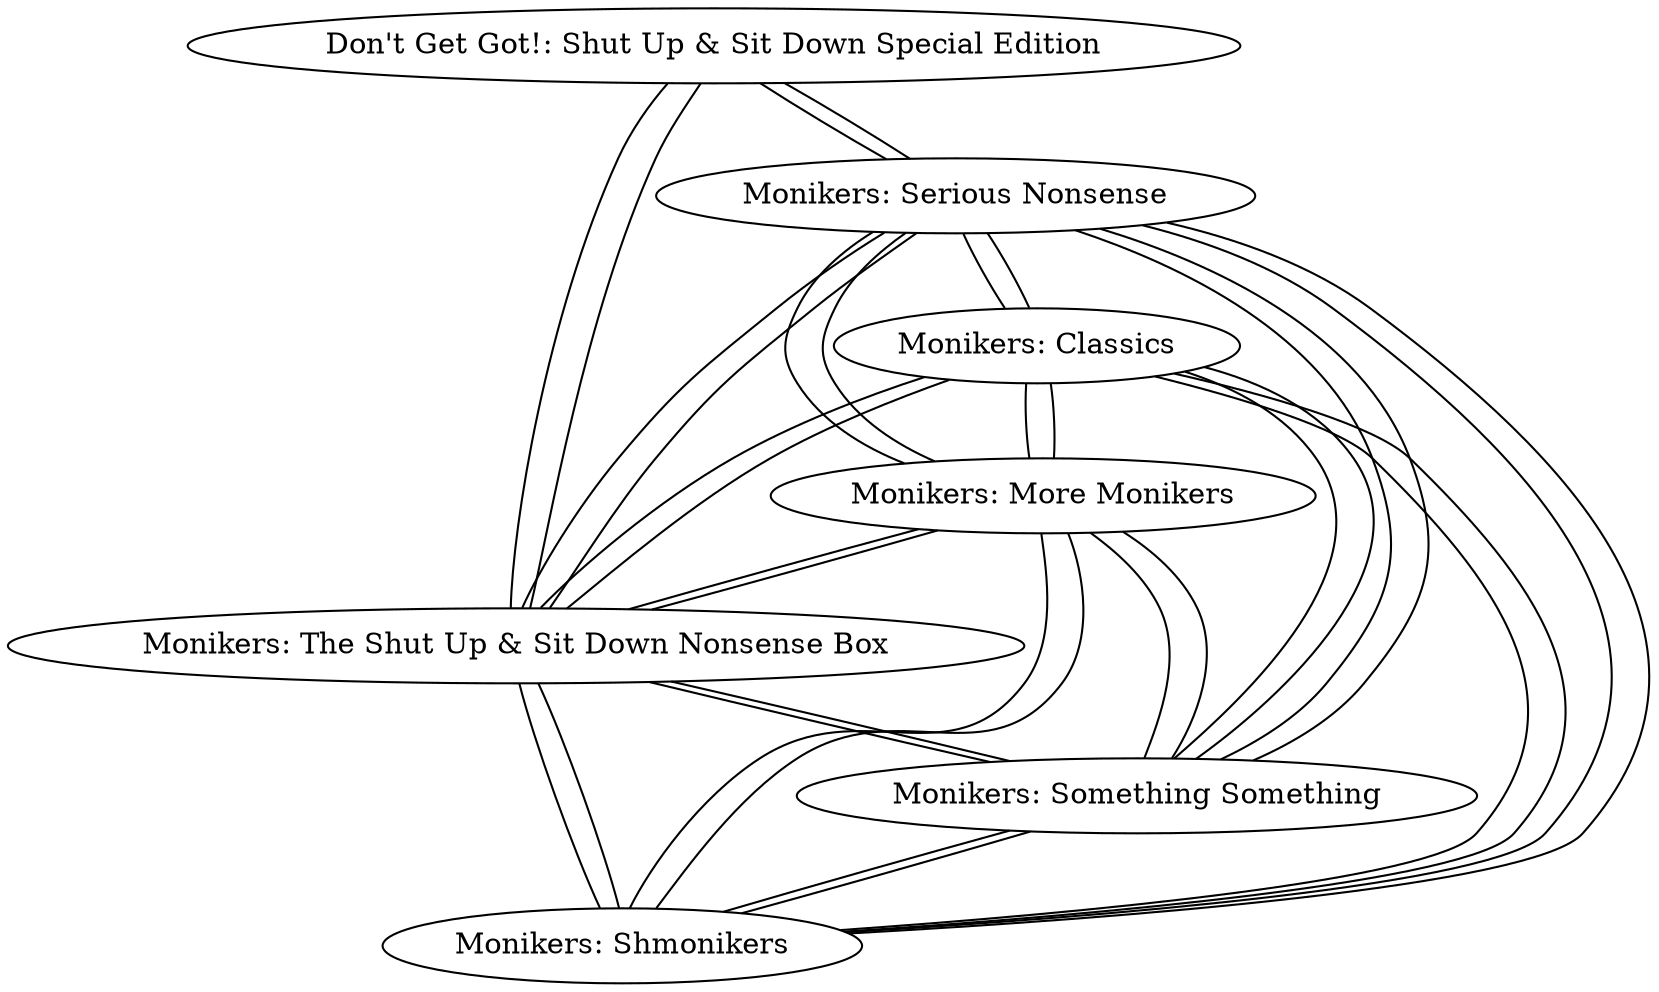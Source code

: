 /* Created by igraph 0.10.13-111-g3dd336a4e */
graph {
  0 [
    label="Monikers: Shmonikers"
    id=179448
  ];
  1 [
    label="Monikers: Something Something"
    id=195709
  ];
  2 [
    label="Monikers: The Shut Up & Sit Down Nonsense Box"
    id=221248
  ];
  3 [
    label="Monikers: More Monikers"
    id=255249
  ];
  4 [
    label="Monikers: Classics"
    id=283151
  ];
  5 [
    label="Monikers: Serious Nonsense"
    id=283152
  ];
  6 [
    label="Don't Get Got!: Shut Up & Sit Down Special Edition"
    id=322543
  ];

  1 -- 0 [
    weight=0.780068579804581
  ];
  1 -- 0 [
    weight=0.780068579804581
  ];
  2 -- 0 [
    weight=0.473437868285859
  ];
  2 -- 0 [
    weight=0.473437868285859
  ];
  2 -- 1 [
    weight=0.513601520590992
  ];
  2 -- 1 [
    weight=0.513601520590992
  ];
  3 -- 0 [
    weight=0.325674967241849
  ];
  3 -- 0 [
    weight=0.325674967241849
  ];
  3 -- 1 [
    weight=0.363838260608797
  ];
  3 -- 1 [
    weight=0.363838260608797
  ];
  3 -- 2 [
    weight=0.373407247383559
  ];
  3 -- 2 [
    weight=0.373407247383559
  ];
  4 -- 0 [
    weight=0.0486227028199966
  ];
  4 -- 0 [
    weight=0.0486227028199966
  ];
  4 -- 1 [
    weight=0.0484768686464
  ];
  4 -- 1 [
    weight=0.0484768686464
  ];
  4 -- 2 [
    weight=0.0782918672300981
  ];
  4 -- 2 [
    weight=0.0782918672300981
  ];
  4 -- 3 [
    weight=0.406356237829497
  ];
  4 -- 3 [
    weight=0.406356237829497
  ];
  5 -- 0 [
    weight=0.166990319315648
  ];
  5 -- 0 [
    weight=0.166990319315648
  ];
  5 -- 1 [
    weight=0.180204109547663
  ];
  5 -- 1 [
    weight=0.180204109547663
  ];
  5 -- 2 [
    weight=0.256948917545481
  ];
  5 -- 2 [
    weight=0.256948917545481
  ];
  5 -- 3 [
    weight=0.45858765173065
  ];
  5 -- 3 [
    weight=0.45858765173065
  ];
  5 -- 4 [
    weight=0.39603186470032
  ];
  5 -- 4 [
    weight=0.39603186470032
  ];
  6 -- 2 [
    weight=0.052702957540759
  ];
  6 -- 2 [
    weight=0.052702957540759
  ];
  6 -- 5 [
    weight=0.0745292287937096
  ];
  6 -- 5 [
    weight=0.0745292287937096
  ];
}
